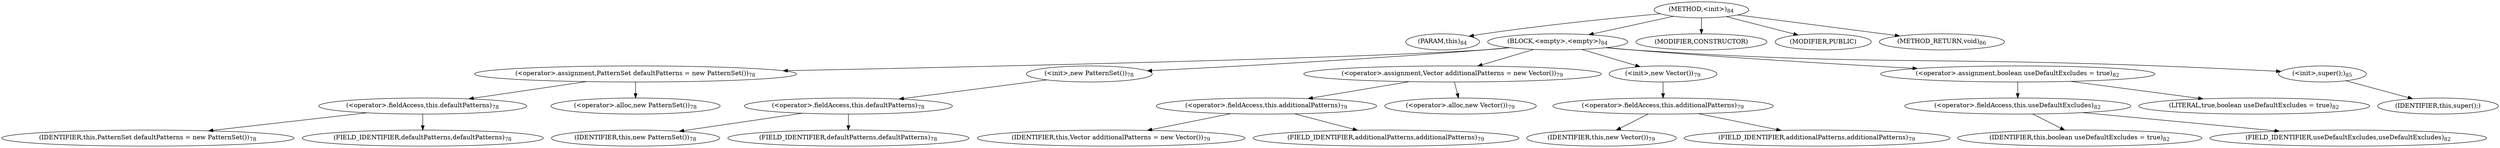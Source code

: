 digraph "&lt;init&gt;" {  
"82" [label = <(METHOD,&lt;init&gt;)<SUB>84</SUB>> ]
"4" [label = <(PARAM,this)<SUB>84</SUB>> ]
"83" [label = <(BLOCK,&lt;empty&gt;,&lt;empty&gt;)<SUB>84</SUB>> ]
"84" [label = <(&lt;operator&gt;.assignment,PatternSet defaultPatterns = new PatternSet())<SUB>78</SUB>> ]
"85" [label = <(&lt;operator&gt;.fieldAccess,this.defaultPatterns)<SUB>78</SUB>> ]
"86" [label = <(IDENTIFIER,this,PatternSet defaultPatterns = new PatternSet())<SUB>78</SUB>> ]
"87" [label = <(FIELD_IDENTIFIER,defaultPatterns,defaultPatterns)<SUB>78</SUB>> ]
"88" [label = <(&lt;operator&gt;.alloc,new PatternSet())<SUB>78</SUB>> ]
"89" [label = <(&lt;init&gt;,new PatternSet())<SUB>78</SUB>> ]
"90" [label = <(&lt;operator&gt;.fieldAccess,this.defaultPatterns)<SUB>78</SUB>> ]
"91" [label = <(IDENTIFIER,this,new PatternSet())<SUB>78</SUB>> ]
"92" [label = <(FIELD_IDENTIFIER,defaultPatterns,defaultPatterns)<SUB>78</SUB>> ]
"93" [label = <(&lt;operator&gt;.assignment,Vector additionalPatterns = new Vector())<SUB>79</SUB>> ]
"94" [label = <(&lt;operator&gt;.fieldAccess,this.additionalPatterns)<SUB>79</SUB>> ]
"95" [label = <(IDENTIFIER,this,Vector additionalPatterns = new Vector())<SUB>79</SUB>> ]
"96" [label = <(FIELD_IDENTIFIER,additionalPatterns,additionalPatterns)<SUB>79</SUB>> ]
"97" [label = <(&lt;operator&gt;.alloc,new Vector())<SUB>79</SUB>> ]
"98" [label = <(&lt;init&gt;,new Vector())<SUB>79</SUB>> ]
"99" [label = <(&lt;operator&gt;.fieldAccess,this.additionalPatterns)<SUB>79</SUB>> ]
"100" [label = <(IDENTIFIER,this,new Vector())<SUB>79</SUB>> ]
"101" [label = <(FIELD_IDENTIFIER,additionalPatterns,additionalPatterns)<SUB>79</SUB>> ]
"102" [label = <(&lt;operator&gt;.assignment,boolean useDefaultExcludes = true)<SUB>82</SUB>> ]
"103" [label = <(&lt;operator&gt;.fieldAccess,this.useDefaultExcludes)<SUB>82</SUB>> ]
"104" [label = <(IDENTIFIER,this,boolean useDefaultExcludes = true)<SUB>82</SUB>> ]
"105" [label = <(FIELD_IDENTIFIER,useDefaultExcludes,useDefaultExcludes)<SUB>82</SUB>> ]
"106" [label = <(LITERAL,true,boolean useDefaultExcludes = true)<SUB>82</SUB>> ]
"107" [label = <(&lt;init&gt;,super();)<SUB>85</SUB>> ]
"3" [label = <(IDENTIFIER,this,super();)> ]
"108" [label = <(MODIFIER,CONSTRUCTOR)> ]
"109" [label = <(MODIFIER,PUBLIC)> ]
"110" [label = <(METHOD_RETURN,void)<SUB>86</SUB>> ]
  "82" -> "4" 
  "82" -> "83" 
  "82" -> "108" 
  "82" -> "109" 
  "82" -> "110" 
  "83" -> "84" 
  "83" -> "89" 
  "83" -> "93" 
  "83" -> "98" 
  "83" -> "102" 
  "83" -> "107" 
  "84" -> "85" 
  "84" -> "88" 
  "85" -> "86" 
  "85" -> "87" 
  "89" -> "90" 
  "90" -> "91" 
  "90" -> "92" 
  "93" -> "94" 
  "93" -> "97" 
  "94" -> "95" 
  "94" -> "96" 
  "98" -> "99" 
  "99" -> "100" 
  "99" -> "101" 
  "102" -> "103" 
  "102" -> "106" 
  "103" -> "104" 
  "103" -> "105" 
  "107" -> "3" 
}
